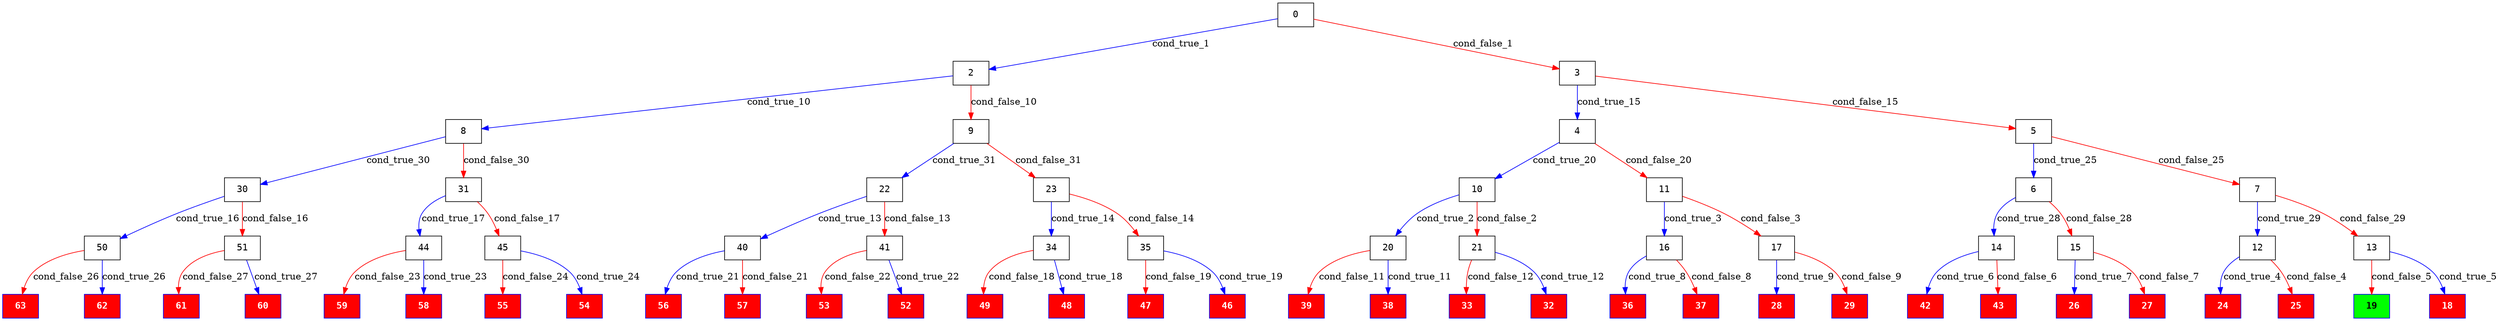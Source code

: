 digraph ExecutionTree {
	node [color=black fontname=Courier height=.5 shape=record]
	19 [color=blue, fillcolor=green, style=filled, fontcolor=black, fontname="Courier-Bold"]
	28 [color=blue, fillcolor=red, style=filled, fontcolor=white, fontname="Courier-Bold"]
	26 [color=blue, fillcolor=red, style=filled, fontcolor=white, fontname="Courier-Bold"]
	18 [color=blue, fillcolor=red, style=filled, fontcolor=white, fontname="Courier-Bold"]
	36 [color=blue, fillcolor=red, style=filled, fontcolor=white, fontname="Courier-Bold"]
	56 [color=blue, fillcolor=red, style=filled, fontcolor=white, fontname="Courier-Bold"]
	24 [color=blue, fillcolor=red, style=filled, fontcolor=white, fontname="Courier-Bold"]
	63 [color=blue, fillcolor=red, style=filled, fontcolor=white, fontname="Courier-Bold"]
	61 [color=blue, fillcolor=red, style=filled, fontcolor=white, fontname="Courier-Bold"]
	59 [color=blue, fillcolor=red, style=filled, fontcolor=white, fontname="Courier-Bold"]
	42 [color=blue, fillcolor=red, style=filled, fontcolor=white, fontname="Courier-Bold"]
	57 [color=blue, fillcolor=red, style=filled, fontcolor=white, fontname="Courier-Bold"]
	55 [color=blue, fillcolor=red, style=filled, fontcolor=white, fontname="Courier-Bold"]
	53 [color=blue, fillcolor=red, style=filled, fontcolor=white, fontname="Courier-Bold"]
	60 [color=blue, fillcolor=red, style=filled, fontcolor=white, fontname="Courier-Bold"]
	49 [color=blue, fillcolor=red, style=filled, fontcolor=white, fontname="Courier-Bold"]
	47 [color=blue, fillcolor=red, style=filled, fontcolor=white, fontname="Courier-Bold"]
	54 [color=blue, fillcolor=red, style=filled, fontcolor=white, fontname="Courier-Bold"]
	43 [color=blue, fillcolor=red, style=filled, fontcolor=white, fontname="Courier-Bold"]
	52 [color=blue, fillcolor=red, style=filled, fontcolor=white, fontname="Courier-Bold"]
	39 [color=blue, fillcolor=red, style=filled, fontcolor=white, fontname="Courier-Bold"]
	38 [color=blue, fillcolor=red, style=filled, fontcolor=white, fontname="Courier-Bold"]
	37 [color=blue, fillcolor=red, style=filled, fontcolor=white, fontname="Courier-Bold"]
	46 [color=blue, fillcolor=red, style=filled, fontcolor=white, fontname="Courier-Bold"]
	33 [color=blue, fillcolor=red, style=filled, fontcolor=white, fontname="Courier-Bold"]
	58 [color=blue, fillcolor=red, style=filled, fontcolor=white, fontname="Courier-Bold"]
	29 [color=blue, fillcolor=red, style=filled, fontcolor=white, fontname="Courier-Bold"]
	27 [color=blue, fillcolor=red, style=filled, fontcolor=white, fontname="Courier-Bold"]
	25 [color=blue, fillcolor=red, style=filled, fontcolor=white, fontname="Courier-Bold"]
	48 [color=blue, fillcolor=red, style=filled, fontcolor=white, fontname="Courier-Bold"]
	32 [color=blue, fillcolor=red, style=filled, fontcolor=white, fontname="Courier-Bold"]
	62 [color=blue, fillcolor=red, style=filled, fontcolor=white, fontname="Courier-Bold"]
	0 -> 2 [label=cond_true_1 color=blue]
	0 -> 3 [label=cond_false_1 color=red]
	2 -> 8 [label=cond_true_10 color=blue]
	2 -> 9 [label=cond_false_10 color=red]
	3 -> 4 [label=cond_true_15 color=blue]
	3 -> 5 [label=cond_false_15 color=red]
	10 -> 20 [label=cond_true_2 color=blue]
	10 -> 21 [label=cond_false_2 color=red]
	20 -> 38 [label=cond_true_11 color=blue]
	20 -> 39 [label=cond_false_11 color=red]
	21 -> 32 [label=cond_true_12 color=blue]
	21 -> 33 [label=cond_false_12 color=red]
	11 -> 16 [label=cond_true_3 color=blue]
	11 -> 17 [label=cond_false_3 color=red]
	16 -> 36 [label=cond_true_8 color=blue]
	16 -> 37 [label=cond_false_8 color=red]
	17 -> 28 [label=cond_true_9 color=blue]
	17 -> 29 [label=cond_false_9 color=red]
	12 -> 24 [label=cond_true_4 color=blue]
	12 -> 25 [label=cond_false_4 color=red]
	13 -> 18 [label=cond_true_5 color=blue]
	13 -> 19 [label=cond_false_5 color=red]
	14 -> 42 [label=cond_true_6 color=blue]
	14 -> 43 [label=cond_false_6 color=red]
	15 -> 26 [label=cond_true_7 color=blue]
	15 -> 27 [label=cond_false_7 color=red]
	8 -> 30 [label=cond_true_30 color=blue]
	8 -> 31 [label=cond_false_30 color=red]
	9 -> 22 [label=cond_true_31 color=blue]
	9 -> 23 [label=cond_false_31 color=red]
	22 -> 40 [label=cond_true_13 color=blue]
	22 -> 41 [label=cond_false_13 color=red]
	40 -> 56 [label=cond_true_21 color=blue]
	40 -> 57 [label=cond_false_21 color=red]
	41 -> 52 [label=cond_true_22 color=blue]
	41 -> 53 [label=cond_false_22 color=red]
	23 -> 34 [label=cond_true_14 color=blue]
	23 -> 35 [label=cond_false_14 color=red]
	34 -> 48 [label=cond_true_18 color=blue]
	34 -> 49 [label=cond_false_18 color=red]
	35 -> 46 [label=cond_true_19 color=blue]
	35 -> 47 [label=cond_false_19 color=red]
	4 -> 10 [label=cond_true_20 color=blue]
	4 -> 11 [label=cond_false_20 color=red]
	5 -> 6 [label=cond_true_25 color=blue]
	5 -> 7 [label=cond_false_25 color=red]
	30 -> 50 [label=cond_true_16 color=blue]
	30 -> 51 [label=cond_false_16 color=red]
	50 -> 62 [label=cond_true_26 color=blue]
	50 -> 63 [label=cond_false_26 color=red]
	51 -> 60 [label=cond_true_27 color=blue]
	51 -> 61 [label=cond_false_27 color=red]
	31 -> 44 [label=cond_true_17 color=blue]
	31 -> 45 [label=cond_false_17 color=red]
	44 -> 58 [label=cond_true_23 color=blue]
	44 -> 59 [label=cond_false_23 color=red]
	45 -> 54 [label=cond_true_24 color=blue]
	45 -> 55 [label=cond_false_24 color=red]
	6 -> 14 [label=cond_true_28 color=blue]
	6 -> 15 [label=cond_false_28 color=red]
	7 -> 12 [label=cond_true_29 color=blue]
	7 -> 13 [label=cond_false_29 color=red]
}
